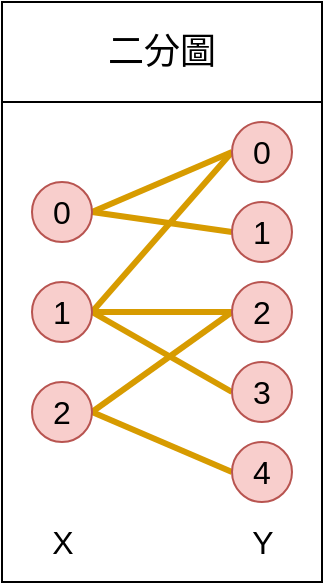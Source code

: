 <mxfile version="12.6.8" type="google"><diagram id="muwcDBpyKyR1ZPhWMqwo" name="第1頁"><mxGraphModel dx="1038" dy="548" grid="1" gridSize="10" guides="1" tooltips="1" connect="1" arrows="1" fold="1" page="1" pageScale="1" pageWidth="850" pageHeight="1100" math="0" shadow="0"><root><mxCell id="0"/><mxCell id="1" parent="0"/><mxCell id="I1TjaLzpjjYmEi_AAoXm-1" value="&lt;font style=&quot;font-size: 18px&quot;&gt;二分圖&lt;/font&gt;" style="rounded=0;whiteSpace=wrap;html=1;" vertex="1" parent="1"><mxGeometry x="120" y="40" width="160" height="50" as="geometry"/></mxCell><mxCell id="I1TjaLzpjjYmEi_AAoXm-3" value="" style="rounded=0;whiteSpace=wrap;html=1;" vertex="1" parent="1"><mxGeometry x="120" y="90" width="160" height="240" as="geometry"/></mxCell><mxCell id="I1TjaLzpjjYmEi_AAoXm-18" style="rounded=0;orthogonalLoop=1;jettySize=auto;html=1;exitX=1;exitY=0.5;exitDx=0;exitDy=0;entryX=0;entryY=0.5;entryDx=0;entryDy=0;endArrow=none;endFill=0;fillColor=#ffe6cc;strokeColor=#d79b00;strokeWidth=3;" edge="1" parent="1" source="I1TjaLzpjjYmEi_AAoXm-4" target="I1TjaLzpjjYmEi_AAoXm-9"><mxGeometry relative="1" as="geometry"/></mxCell><mxCell id="I1TjaLzpjjYmEi_AAoXm-19" style="edgeStyle=none;rounded=0;orthogonalLoop=1;jettySize=auto;html=1;exitX=1;exitY=0.5;exitDx=0;exitDy=0;entryX=0;entryY=0.5;entryDx=0;entryDy=0;endArrow=none;endFill=0;fillColor=#ffe6cc;strokeColor=#d79b00;strokeWidth=3;" edge="1" parent="1" source="I1TjaLzpjjYmEi_AAoXm-4" target="I1TjaLzpjjYmEi_AAoXm-10"><mxGeometry relative="1" as="geometry"/></mxCell><mxCell id="I1TjaLzpjjYmEi_AAoXm-4" value="&lt;font style=&quot;font-size: 16px&quot;&gt;0&lt;/font&gt;" style="ellipse;whiteSpace=wrap;html=1;fillColor=#f8cecc;strokeColor=#b85450;" vertex="1" parent="1"><mxGeometry x="135" y="130" width="30" height="30" as="geometry"/></mxCell><mxCell id="I1TjaLzpjjYmEi_AAoXm-20" style="edgeStyle=none;rounded=0;orthogonalLoop=1;jettySize=auto;html=1;exitX=1;exitY=0.5;exitDx=0;exitDy=0;entryX=0;entryY=0.5;entryDx=0;entryDy=0;endArrow=none;endFill=0;fillColor=#ffe6cc;strokeColor=#d79b00;strokeWidth=3;" edge="1" parent="1" source="I1TjaLzpjjYmEi_AAoXm-5" target="I1TjaLzpjjYmEi_AAoXm-11"><mxGeometry relative="1" as="geometry"/></mxCell><mxCell id="I1TjaLzpjjYmEi_AAoXm-21" style="edgeStyle=none;rounded=0;orthogonalLoop=1;jettySize=auto;html=1;entryX=0;entryY=0.5;entryDx=0;entryDy=0;endArrow=none;endFill=0;fillColor=#ffe6cc;strokeColor=#d79b00;strokeWidth=3;exitX=1;exitY=0.5;exitDx=0;exitDy=0;" edge="1" parent="1" source="I1TjaLzpjjYmEi_AAoXm-5" target="I1TjaLzpjjYmEi_AAoXm-12"><mxGeometry relative="1" as="geometry"/></mxCell><mxCell id="I1TjaLzpjjYmEi_AAoXm-22" style="edgeStyle=none;rounded=0;orthogonalLoop=1;jettySize=auto;html=1;entryX=0;entryY=0.5;entryDx=0;entryDy=0;endArrow=none;endFill=0;fillColor=#ffe6cc;strokeColor=#d79b00;strokeWidth=3;exitX=1;exitY=0.5;exitDx=0;exitDy=0;" edge="1" parent="1" source="I1TjaLzpjjYmEi_AAoXm-5" target="I1TjaLzpjjYmEi_AAoXm-9"><mxGeometry relative="1" as="geometry"/></mxCell><mxCell id="I1TjaLzpjjYmEi_AAoXm-5" value="&lt;font style=&quot;font-size: 16px&quot;&gt;1&lt;/font&gt;" style="ellipse;whiteSpace=wrap;html=1;fillColor=#f8cecc;strokeColor=#b85450;" vertex="1" parent="1"><mxGeometry x="135" y="180" width="30" height="30" as="geometry"/></mxCell><mxCell id="I1TjaLzpjjYmEi_AAoXm-23" style="edgeStyle=none;rounded=0;orthogonalLoop=1;jettySize=auto;html=1;entryX=0;entryY=0.5;entryDx=0;entryDy=0;endArrow=none;endFill=0;fillColor=#ffe6cc;strokeColor=#d79b00;strokeWidth=3;exitX=1;exitY=0.5;exitDx=0;exitDy=0;" edge="1" parent="1" source="I1TjaLzpjjYmEi_AAoXm-6" target="I1TjaLzpjjYmEi_AAoXm-11"><mxGeometry relative="1" as="geometry"/></mxCell><mxCell id="I1TjaLzpjjYmEi_AAoXm-24" style="edgeStyle=none;rounded=0;orthogonalLoop=1;jettySize=auto;html=1;entryX=0;entryY=0.5;entryDx=0;entryDy=0;endArrow=none;endFill=0;fillColor=#ffe6cc;strokeColor=#d79b00;strokeWidth=3;exitX=1;exitY=0.5;exitDx=0;exitDy=0;" edge="1" parent="1" source="I1TjaLzpjjYmEi_AAoXm-6" target="I1TjaLzpjjYmEi_AAoXm-13"><mxGeometry relative="1" as="geometry"/></mxCell><mxCell id="I1TjaLzpjjYmEi_AAoXm-6" value="&lt;font style=&quot;font-size: 16px&quot;&gt;2&lt;/font&gt;" style="ellipse;whiteSpace=wrap;html=1;fillColor=#f8cecc;strokeColor=#b85450;" vertex="1" parent="1"><mxGeometry x="135" y="230" width="30" height="30" as="geometry"/></mxCell><mxCell id="I1TjaLzpjjYmEi_AAoXm-9" value="&lt;font style=&quot;font-size: 16px&quot;&gt;0&lt;/font&gt;" style="ellipse;whiteSpace=wrap;html=1;fillColor=#f8cecc;strokeColor=#b85450;" vertex="1" parent="1"><mxGeometry x="235" y="100" width="30" height="30" as="geometry"/></mxCell><mxCell id="I1TjaLzpjjYmEi_AAoXm-10" value="&lt;font style=&quot;font-size: 16px&quot;&gt;1&lt;/font&gt;" style="ellipse;whiteSpace=wrap;html=1;fillColor=#f8cecc;strokeColor=#b85450;" vertex="1" parent="1"><mxGeometry x="235" y="140" width="30" height="30" as="geometry"/></mxCell><mxCell id="I1TjaLzpjjYmEi_AAoXm-11" value="&lt;font style=&quot;font-size: 16px&quot;&gt;2&lt;/font&gt;" style="ellipse;whiteSpace=wrap;html=1;fillColor=#f8cecc;strokeColor=#b85450;" vertex="1" parent="1"><mxGeometry x="235" y="180" width="30" height="30" as="geometry"/></mxCell><mxCell id="I1TjaLzpjjYmEi_AAoXm-12" value="&lt;font style=&quot;font-size: 16px&quot;&gt;3&lt;/font&gt;" style="ellipse;whiteSpace=wrap;html=1;fillColor=#f8cecc;strokeColor=#b85450;" vertex="1" parent="1"><mxGeometry x="235" y="220" width="30" height="30" as="geometry"/></mxCell><mxCell id="I1TjaLzpjjYmEi_AAoXm-13" value="&lt;font style=&quot;font-size: 16px&quot;&gt;4&lt;/font&gt;" style="ellipse;whiteSpace=wrap;html=1;fillColor=#f8cecc;strokeColor=#b85450;" vertex="1" parent="1"><mxGeometry x="235" y="260" width="30" height="30" as="geometry"/></mxCell><mxCell id="I1TjaLzpjjYmEi_AAoXm-16" value="&lt;font style=&quot;font-size: 16px&quot;&gt;X&lt;/font&gt;" style="text;html=1;align=center;verticalAlign=middle;resizable=0;points=[];autosize=1;" vertex="1" parent="1"><mxGeometry x="135" y="300" width="30" height="20" as="geometry"/></mxCell><mxCell id="I1TjaLzpjjYmEi_AAoXm-17" value="&lt;font style=&quot;font-size: 16px&quot;&gt;Y&lt;/font&gt;" style="text;html=1;align=center;verticalAlign=middle;resizable=0;points=[];autosize=1;" vertex="1" parent="1"><mxGeometry x="235" y="300" width="30" height="20" as="geometry"/></mxCell></root></mxGraphModel></diagram></mxfile>